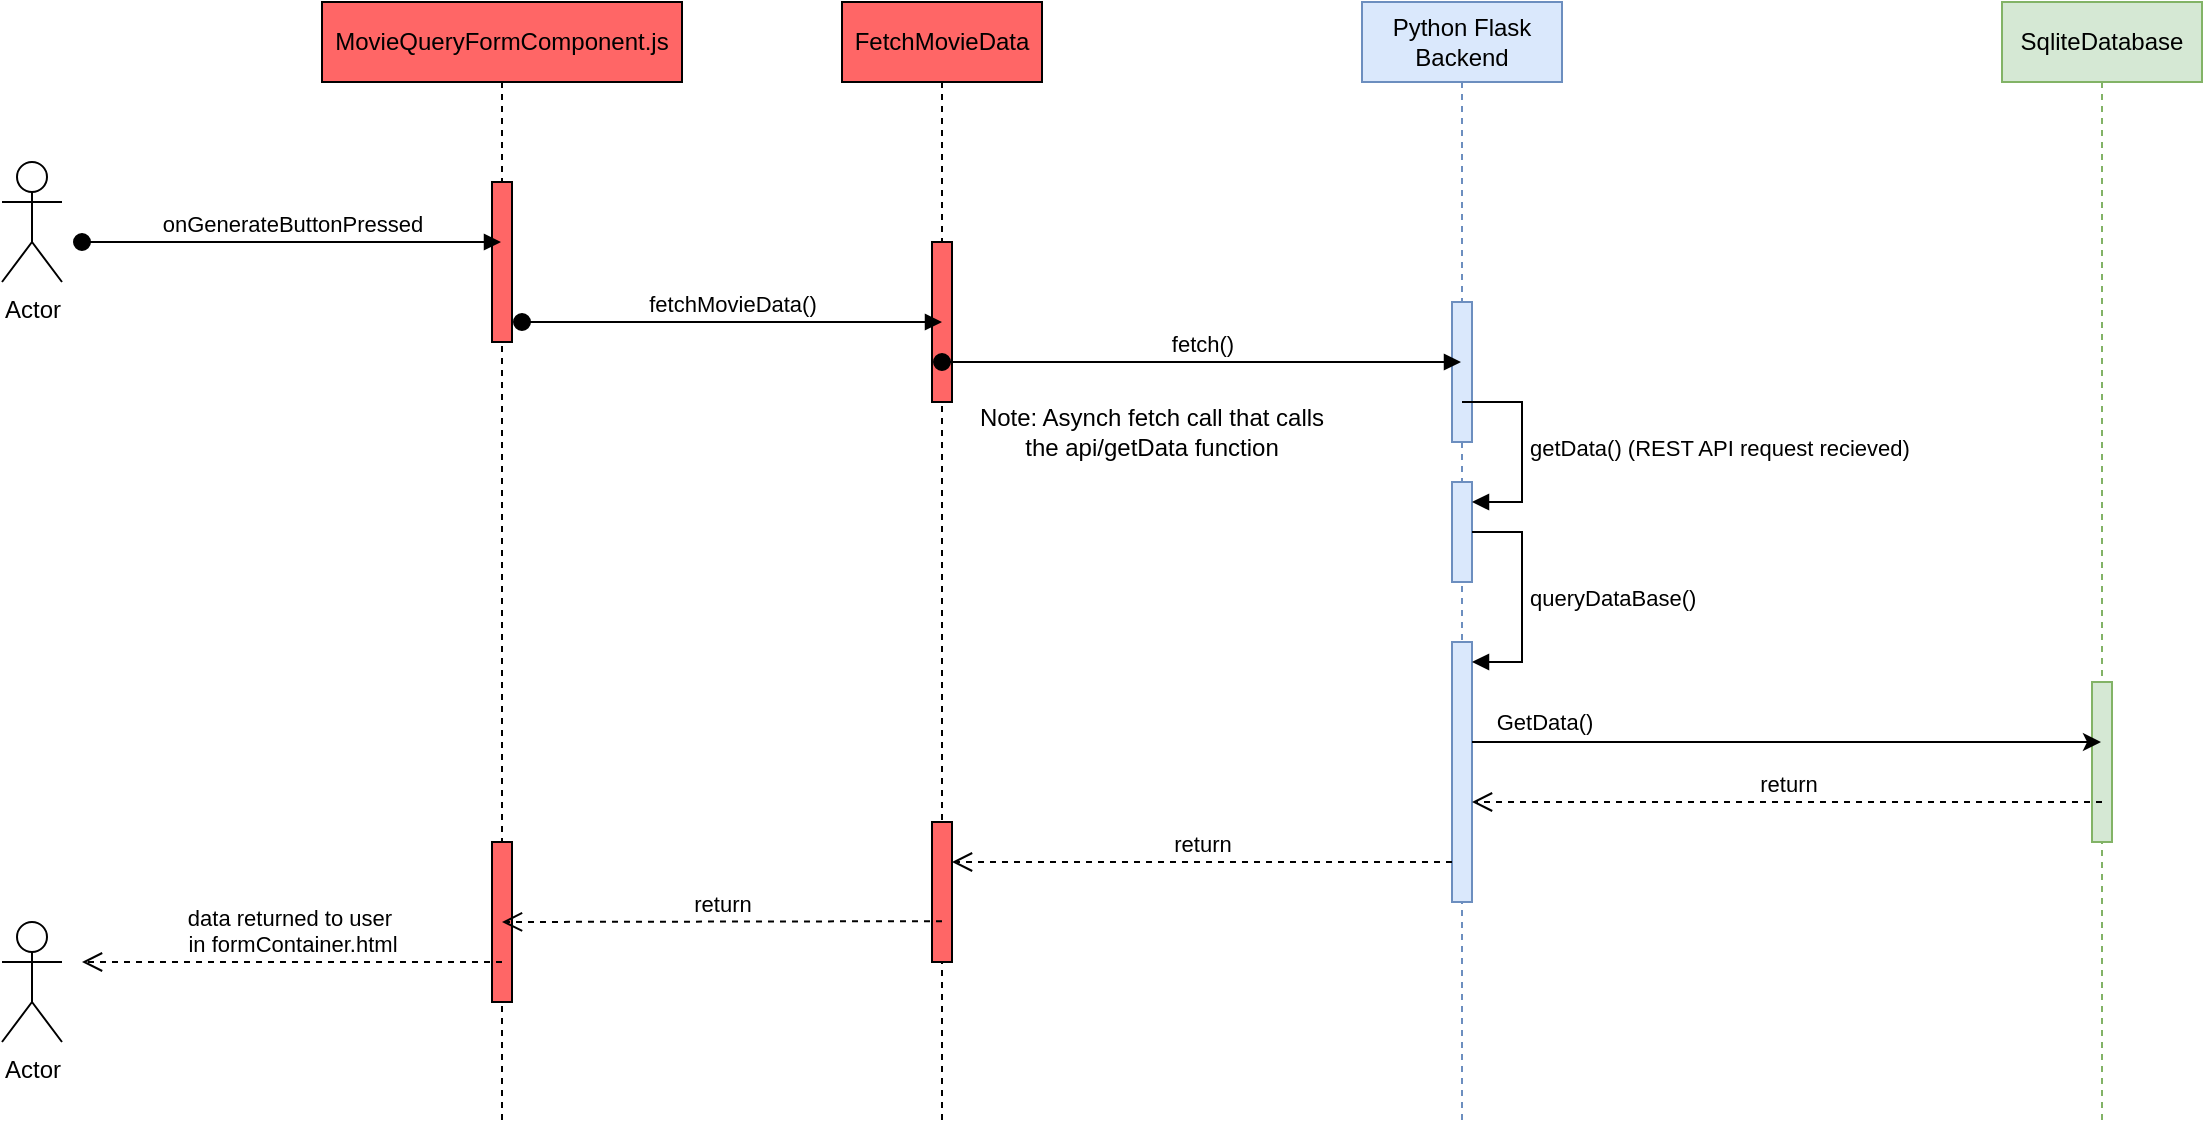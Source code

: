 <mxfile version="24.7.13">
  <diagram name="Page-1" id="bRK_roS83KE9Srz13DPP">
    <mxGraphModel dx="2924" dy="1132" grid="1" gridSize="10" guides="1" tooltips="1" connect="1" arrows="0" fold="1" page="1" pageScale="1" pageWidth="850" pageHeight="1100" math="0" shadow="0">
      <root>
        <mxCell id="0" />
        <mxCell id="1" parent="0" />
        <mxCell id="4XSniNDbrdwt6QqcC4hb-1" value="MovieQueryFormComponent.js" style="shape=umlLifeline;perimeter=lifelinePerimeter;whiteSpace=wrap;html=1;container=1;dropTarget=0;collapsible=0;recursiveResize=0;outlineConnect=0;portConstraint=eastwest;newEdgeStyle={&quot;edgeStyle&quot;:&quot;elbowEdgeStyle&quot;,&quot;elbow&quot;:&quot;vertical&quot;,&quot;curved&quot;:0,&quot;rounded&quot;:0};fillColor=#FF6666;" parent="1" vertex="1">
          <mxGeometry x="-240" y="80" width="180" height="560" as="geometry" />
        </mxCell>
        <mxCell id="h4vc0aS4SO-YuxFq1KoK-2" value="" style="html=1;points=[[0,0,0,0,5],[0,1,0,0,-5],[1,0,0,0,5],[1,1,0,0,-5]];perimeter=orthogonalPerimeter;outlineConnect=0;targetShapes=umlLifeline;portConstraint=eastwest;newEdgeStyle={&quot;curved&quot;:0,&quot;rounded&quot;:0};fillColor=#FF6666;" vertex="1" parent="4XSniNDbrdwt6QqcC4hb-1">
          <mxGeometry x="85" y="90" width="10" height="80" as="geometry" />
        </mxCell>
        <mxCell id="4XSniNDbrdwt6QqcC4hb-3" value="FetchMovieData" style="shape=umlLifeline;perimeter=lifelinePerimeter;whiteSpace=wrap;html=1;container=1;dropTarget=0;collapsible=0;recursiveResize=0;outlineConnect=0;portConstraint=eastwest;newEdgeStyle={&quot;edgeStyle&quot;:&quot;elbowEdgeStyle&quot;,&quot;elbow&quot;:&quot;vertical&quot;,&quot;curved&quot;:0,&quot;rounded&quot;:0};fillColor=#FF6666;" parent="1" vertex="1">
          <mxGeometry x="20" y="80" width="100" height="560" as="geometry" />
        </mxCell>
        <mxCell id="h4vc0aS4SO-YuxFq1KoK-4" value="" style="html=1;points=[[0,0,0,0,5],[0,1,0,0,-5],[1,0,0,0,5],[1,1,0,0,-5]];perimeter=orthogonalPerimeter;outlineConnect=0;targetShapes=umlLifeline;portConstraint=eastwest;newEdgeStyle={&quot;curved&quot;:0,&quot;rounded&quot;:0};fillColor=#FF6666;" vertex="1" parent="4XSniNDbrdwt6QqcC4hb-3">
          <mxGeometry x="45" y="120" width="10" height="80" as="geometry" />
        </mxCell>
        <mxCell id="h4vc0aS4SO-YuxFq1KoK-18" value="" style="html=1;points=[[0,0,0,0,5],[0,1,0,0,-5],[1,0,0,0,5],[1,1,0,0,-5]];perimeter=orthogonalPerimeter;outlineConnect=0;targetShapes=umlLifeline;portConstraint=eastwest;newEdgeStyle={&quot;curved&quot;:0,&quot;rounded&quot;:0};fillColor=#FF6666;" vertex="1" parent="4XSniNDbrdwt6QqcC4hb-3">
          <mxGeometry x="45" y="410" width="10" height="70" as="geometry" />
        </mxCell>
        <mxCell id="4XSniNDbrdwt6QqcC4hb-4" value="Python Flask Backend" style="shape=umlLifeline;perimeter=lifelinePerimeter;whiteSpace=wrap;html=1;container=1;dropTarget=0;collapsible=0;recursiveResize=0;outlineConnect=0;portConstraint=eastwest;newEdgeStyle={&quot;edgeStyle&quot;:&quot;elbowEdgeStyle&quot;,&quot;elbow&quot;:&quot;vertical&quot;,&quot;curved&quot;:0,&quot;rounded&quot;:0};fillColor=#dae8fc;strokeColor=#6c8ebf;" parent="1" vertex="1">
          <mxGeometry x="280" y="80" width="100" height="560" as="geometry" />
        </mxCell>
        <mxCell id="h4vc0aS4SO-YuxFq1KoK-6" value="" style="html=1;points=[[0,0,0,0,5],[0,1,0,0,-5],[1,0,0,0,5],[1,1,0,0,-5]];perimeter=orthogonalPerimeter;outlineConnect=0;targetShapes=umlLifeline;portConstraint=eastwest;newEdgeStyle={&quot;curved&quot;:0,&quot;rounded&quot;:0};fillColor=#dae8fc;strokeColor=#6c8ebf;" vertex="1" parent="4XSniNDbrdwt6QqcC4hb-4">
          <mxGeometry x="45" y="150" width="10" height="70" as="geometry" />
        </mxCell>
        <mxCell id="h4vc0aS4SO-YuxFq1KoK-10" value="" style="html=1;points=[[0,0,0,0,5],[0,1,0,0,-5],[1,0,0,0,5],[1,1,0,0,-5]];perimeter=orthogonalPerimeter;outlineConnect=0;targetShapes=umlLifeline;portConstraint=eastwest;newEdgeStyle={&quot;curved&quot;:0,&quot;rounded&quot;:0};fillColor=#dae8fc;strokeColor=#6c8ebf;" vertex="1" parent="4XSniNDbrdwt6QqcC4hb-4">
          <mxGeometry x="45" y="240" width="10" height="50" as="geometry" />
        </mxCell>
        <mxCell id="h4vc0aS4SO-YuxFq1KoK-11" value="getData() (REST API request recieved)" style="html=1;align=left;spacingLeft=2;endArrow=block;rounded=0;edgeStyle=orthogonalEdgeStyle;curved=0;rounded=0;" edge="1" target="h4vc0aS4SO-YuxFq1KoK-10" parent="4XSniNDbrdwt6QqcC4hb-4">
          <mxGeometry relative="1" as="geometry">
            <mxPoint x="50" y="200" as="sourcePoint" />
            <Array as="points">
              <mxPoint x="50" y="200" />
              <mxPoint x="80" y="200" />
              <mxPoint x="80" y="250" />
            </Array>
          </mxGeometry>
        </mxCell>
        <mxCell id="h4vc0aS4SO-YuxFq1KoK-12" value="" style="html=1;points=[[0,0,0,0,5],[0,1,0,0,-5],[1,0,0,0,5],[1,1,0,0,-5]];perimeter=orthogonalPerimeter;outlineConnect=0;targetShapes=umlLifeline;portConstraint=eastwest;newEdgeStyle={&quot;curved&quot;:0,&quot;rounded&quot;:0};fillColor=#dae8fc;strokeColor=#6c8ebf;" vertex="1" parent="4XSniNDbrdwt6QqcC4hb-4">
          <mxGeometry x="45" y="320" width="10" height="130" as="geometry" />
        </mxCell>
        <mxCell id="h4vc0aS4SO-YuxFq1KoK-13" value="queryDataBase()" style="html=1;align=left;spacingLeft=2;endArrow=block;rounded=0;edgeStyle=orthogonalEdgeStyle;curved=0;rounded=0;" edge="1" target="h4vc0aS4SO-YuxFq1KoK-12" parent="4XSniNDbrdwt6QqcC4hb-4" source="h4vc0aS4SO-YuxFq1KoK-10">
          <mxGeometry relative="1" as="geometry">
            <mxPoint x="110" y="300" as="sourcePoint" />
            <Array as="points">
              <mxPoint x="80" y="265" />
              <mxPoint x="80" y="330" />
            </Array>
          </mxGeometry>
        </mxCell>
        <mxCell id="4XSniNDbrdwt6QqcC4hb-5" value="SqliteDatabase" style="shape=umlLifeline;perimeter=lifelinePerimeter;whiteSpace=wrap;html=1;container=1;dropTarget=0;collapsible=0;recursiveResize=0;outlineConnect=0;portConstraint=eastwest;newEdgeStyle={&quot;edgeStyle&quot;:&quot;elbowEdgeStyle&quot;,&quot;elbow&quot;:&quot;vertical&quot;,&quot;curved&quot;:0,&quot;rounded&quot;:0};fillColor=#d5e8d4;strokeColor=#82b366;" parent="1" vertex="1">
          <mxGeometry x="600" y="80" width="100" height="560" as="geometry" />
        </mxCell>
        <mxCell id="h4vc0aS4SO-YuxFq1KoK-14" value="" style="html=1;points=[[0,0,0,0,5],[0,1,0,0,-5],[1,0,0,0,5],[1,1,0,0,-5]];perimeter=orthogonalPerimeter;outlineConnect=0;targetShapes=umlLifeline;portConstraint=eastwest;newEdgeStyle={&quot;curved&quot;:0,&quot;rounded&quot;:0};fillColor=#d5e8d4;strokeColor=#82b366;" vertex="1" parent="4XSniNDbrdwt6QqcC4hb-5">
          <mxGeometry x="45" y="340" width="10" height="80" as="geometry" />
        </mxCell>
        <mxCell id="h4vc0aS4SO-YuxFq1KoK-1" value="Actor" style="shape=umlActor;verticalLabelPosition=bottom;verticalAlign=top;html=1;outlineConnect=0;" vertex="1" parent="1">
          <mxGeometry x="-400" y="160" width="30" height="60" as="geometry" />
        </mxCell>
        <mxCell id="h4vc0aS4SO-YuxFq1KoK-3" value="onGenerateButtonPressed" style="html=1;verticalAlign=bottom;startArrow=oval;startFill=1;endArrow=block;startSize=8;curved=0;rounded=0;" edge="1" parent="1" target="4XSniNDbrdwt6QqcC4hb-1">
          <mxGeometry width="60" relative="1" as="geometry">
            <mxPoint x="-360" y="200" as="sourcePoint" />
            <mxPoint x="-300" y="200" as="targetPoint" />
          </mxGeometry>
        </mxCell>
        <mxCell id="h4vc0aS4SO-YuxFq1KoK-5" value="fetchMovieData()" style="html=1;verticalAlign=bottom;startArrow=oval;startFill=1;endArrow=block;startSize=8;curved=0;rounded=0;" edge="1" parent="1">
          <mxGeometry width="60" relative="1" as="geometry">
            <mxPoint x="-140" y="240" as="sourcePoint" />
            <mxPoint x="70" y="240" as="targetPoint" />
          </mxGeometry>
        </mxCell>
        <mxCell id="h4vc0aS4SO-YuxFq1KoK-8" value="fetch()" style="html=1;verticalAlign=bottom;startArrow=oval;startFill=1;endArrow=block;startSize=8;curved=0;rounded=0;" edge="1" parent="1" target="4XSniNDbrdwt6QqcC4hb-4">
          <mxGeometry width="60" relative="1" as="geometry">
            <mxPoint x="70" y="260" as="sourcePoint" />
            <mxPoint x="280" y="260" as="targetPoint" />
          </mxGeometry>
        </mxCell>
        <mxCell id="h4vc0aS4SO-YuxFq1KoK-9" value="Note: Asynch fetch call that calls the api/getData function" style="text;html=1;align=center;verticalAlign=middle;whiteSpace=wrap;rounded=0;" vertex="1" parent="1">
          <mxGeometry x="80" y="280" width="190" height="30" as="geometry" />
        </mxCell>
        <mxCell id="h4vc0aS4SO-YuxFq1KoK-15" value="" style="endArrow=classic;html=1;rounded=0;" edge="1" parent="1">
          <mxGeometry width="50" height="50" relative="1" as="geometry">
            <mxPoint x="335" y="450" as="sourcePoint" />
            <mxPoint x="649.5" y="450" as="targetPoint" />
          </mxGeometry>
        </mxCell>
        <mxCell id="h4vc0aS4SO-YuxFq1KoK-16" value="GetData()" style="edgeLabel;html=1;align=center;verticalAlign=middle;resizable=0;points=[];" vertex="1" connectable="0" parent="h4vc0aS4SO-YuxFq1KoK-15">
          <mxGeometry x="-0.247" y="2" relative="1" as="geometry">
            <mxPoint x="-83" y="-8" as="offset" />
          </mxGeometry>
        </mxCell>
        <mxCell id="h4vc0aS4SO-YuxFq1KoK-17" value="return" style="html=1;verticalAlign=bottom;endArrow=open;dashed=1;endSize=8;curved=0;rounded=0;" edge="1" parent="1" target="h4vc0aS4SO-YuxFq1KoK-12">
          <mxGeometry relative="1" as="geometry">
            <mxPoint x="650" y="480" as="sourcePoint" />
            <mxPoint x="570" y="480" as="targetPoint" />
          </mxGeometry>
        </mxCell>
        <mxCell id="h4vc0aS4SO-YuxFq1KoK-19" value="return" style="html=1;verticalAlign=bottom;endArrow=open;dashed=1;endSize=8;curved=0;rounded=0;" edge="1" parent="1" target="h4vc0aS4SO-YuxFq1KoK-18">
          <mxGeometry relative="1" as="geometry">
            <mxPoint x="325" y="510" as="sourcePoint" />
            <mxPoint x="10" y="510" as="targetPoint" />
          </mxGeometry>
        </mxCell>
        <mxCell id="h4vc0aS4SO-YuxFq1KoK-20" value="" style="html=1;points=[[0,0,0,0,5],[0,1,0,0,-5],[1,0,0,0,5],[1,1,0,0,-5]];perimeter=orthogonalPerimeter;outlineConnect=0;targetShapes=umlLifeline;portConstraint=eastwest;newEdgeStyle={&quot;curved&quot;:0,&quot;rounded&quot;:0};fillColor=#FF6666;" vertex="1" parent="1">
          <mxGeometry x="-155" y="500" width="10" height="80" as="geometry" />
        </mxCell>
        <mxCell id="h4vc0aS4SO-YuxFq1KoK-21" value="return" style="html=1;verticalAlign=bottom;endArrow=open;dashed=1;endSize=8;curved=0;rounded=0;" edge="1" parent="1">
          <mxGeometry relative="1" as="geometry">
            <mxPoint x="70" y="539.58" as="sourcePoint" />
            <mxPoint x="-150" y="540" as="targetPoint" />
          </mxGeometry>
        </mxCell>
        <mxCell id="h4vc0aS4SO-YuxFq1KoK-22" value="data returned to user&amp;nbsp;&lt;div&gt;in formContainer.html&lt;/div&gt;" style="html=1;verticalAlign=bottom;endArrow=open;dashed=1;endSize=8;curved=0;rounded=0;" edge="1" parent="1">
          <mxGeometry relative="1" as="geometry">
            <mxPoint x="-150" y="560" as="sourcePoint" />
            <mxPoint x="-360" y="560" as="targetPoint" />
          </mxGeometry>
        </mxCell>
        <mxCell id="h4vc0aS4SO-YuxFq1KoK-23" value="Actor" style="shape=umlActor;verticalLabelPosition=bottom;verticalAlign=top;html=1;outlineConnect=0;" vertex="1" parent="1">
          <mxGeometry x="-400" y="540" width="30" height="60" as="geometry" />
        </mxCell>
      </root>
    </mxGraphModel>
  </diagram>
</mxfile>
